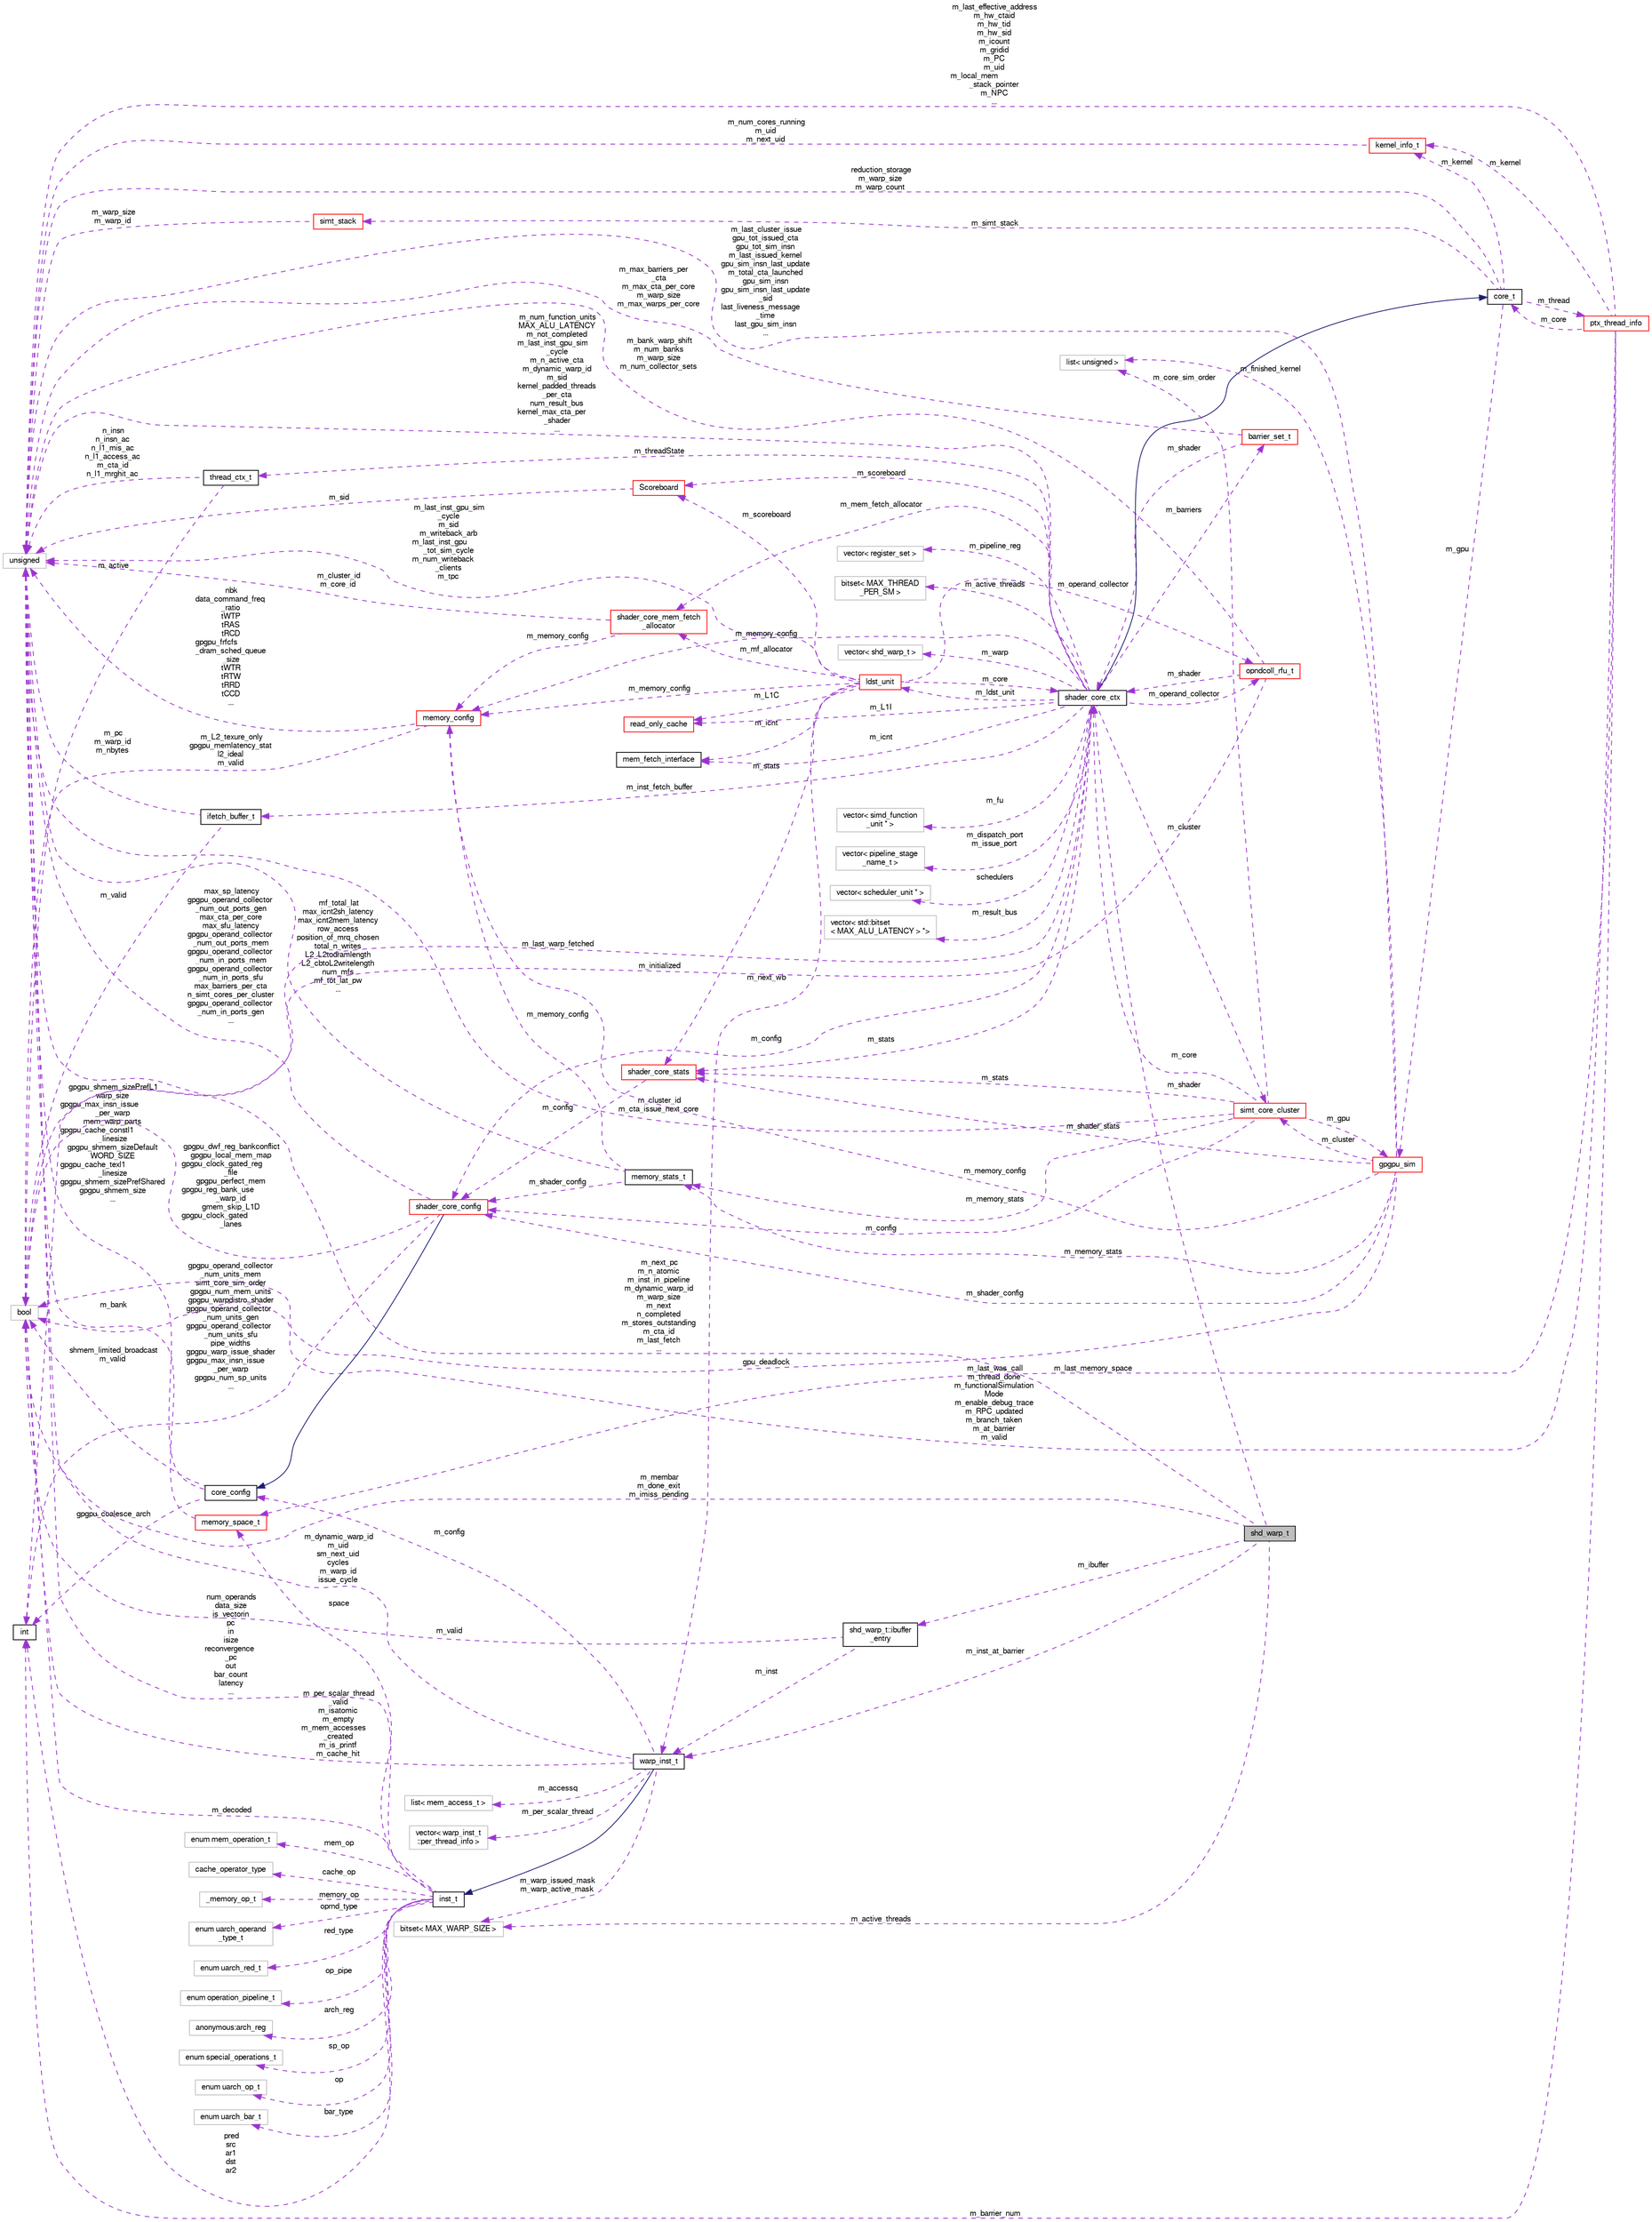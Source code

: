 digraph "shd_warp_t"
{
  bgcolor="transparent";
  edge [fontname="FreeSans",fontsize="10",labelfontname="FreeSans",labelfontsize="10"];
  node [fontname="FreeSans",fontsize="10",shape=record];
  rankdir="LR";
  Node1 [label="shd_warp_t",height=0.2,width=0.4,color="black", fillcolor="grey75", style="filled", fontcolor="black"];
  Node2 -> Node1 [dir="back",color="darkorchid3",fontsize="10",style="dashed",label=" m_ibuffer" ,fontname="FreeSans"];
  Node2 [label="shd_warp_t::ibuffer\l_entry",height=0.2,width=0.4,color="black",URL="$structshd__warp__t_1_1ibuffer__entry.html"];
  Node3 -> Node2 [dir="back",color="darkorchid3",fontsize="10",style="dashed",label=" m_inst" ,fontname="FreeSans"];
  Node3 [label="warp_inst_t",height=0.2,width=0.4,color="black",URL="$classwarp__inst__t.html"];
  Node4 -> Node3 [dir="back",color="midnightblue",fontsize="10",style="solid",fontname="FreeSans"];
  Node4 [label="inst_t",height=0.2,width=0.4,color="black",URL="$classinst__t.html"];
  Node5 -> Node4 [dir="back",color="darkorchid3",fontsize="10",style="dashed",label=" arch_reg" ,fontname="FreeSans"];
  Node5 [label="anonymous:arch_reg",height=0.2,width=0.4,color="grey75"];
  Node6 -> Node4 [dir="back",color="darkorchid3",fontsize="10",style="dashed",label=" sp_op" ,fontname="FreeSans"];
  Node6 [label="enum special_operations_t",height=0.2,width=0.4,color="grey75"];
  Node7 -> Node4 [dir="back",color="darkorchid3",fontsize="10",style="dashed",label=" op" ,fontname="FreeSans"];
  Node7 [label="enum uarch_op_t",height=0.2,width=0.4,color="grey75"];
  Node8 -> Node4 [dir="back",color="darkorchid3",fontsize="10",style="dashed",label=" bar_type" ,fontname="FreeSans"];
  Node8 [label="enum uarch_bar_t",height=0.2,width=0.4,color="grey75"];
  Node9 -> Node4 [dir="back",color="darkorchid3",fontsize="10",style="dashed",label=" mem_op" ,fontname="FreeSans"];
  Node9 [label="enum mem_operation_t",height=0.2,width=0.4,color="grey75"];
  Node10 -> Node4 [dir="back",color="darkorchid3",fontsize="10",style="dashed",label=" cache_op" ,fontname="FreeSans"];
  Node10 [label="cache_operator_type",height=0.2,width=0.4,color="grey75"];
  Node11 -> Node4 [dir="back",color="darkorchid3",fontsize="10",style="dashed",label=" space" ,fontname="FreeSans"];
  Node11 [label="memory_space_t",height=0.2,width=0.4,color="red",URL="$classmemory__space__t.html"];
  Node13 -> Node11 [dir="back",color="darkorchid3",fontsize="10",style="dashed",label=" m_bank" ,fontname="FreeSans"];
  Node13 [label="unsigned",height=0.2,width=0.4,color="grey75"];
  Node14 -> Node4 [dir="back",color="darkorchid3",fontsize="10",style="dashed",label=" pred\nsrc\nar1\ndst\nar2" ,fontname="FreeSans"];
  Node14 [label="int",height=0.2,width=0.4,color="black",URL="$classint.html"];
  Node15 -> Node4 [dir="back",color="darkorchid3",fontsize="10",style="dashed",label=" memory_op" ,fontname="FreeSans"];
  Node15 [label="_memory_op_t",height=0.2,width=0.4,color="grey75"];
  Node16 -> Node4 [dir="back",color="darkorchid3",fontsize="10",style="dashed",label=" m_decoded" ,fontname="FreeSans"];
  Node16 [label="bool",height=0.2,width=0.4,color="grey75"];
  Node17 -> Node4 [dir="back",color="darkorchid3",fontsize="10",style="dashed",label=" oprnd_type" ,fontname="FreeSans"];
  Node17 [label="enum uarch_operand\l_type_t",height=0.2,width=0.4,color="grey75"];
  Node18 -> Node4 [dir="back",color="darkorchid3",fontsize="10",style="dashed",label=" red_type" ,fontname="FreeSans"];
  Node18 [label="enum uarch_red_t",height=0.2,width=0.4,color="grey75"];
  Node13 -> Node4 [dir="back",color="darkorchid3",fontsize="10",style="dashed",label=" num_operands\ndata_size\nis_vectorin\npc\nin\nisize\nreconvergence\l_pc\nout\nbar_count\nlatency\n..." ,fontname="FreeSans"];
  Node19 -> Node4 [dir="back",color="darkorchid3",fontsize="10",style="dashed",label=" op_pipe" ,fontname="FreeSans"];
  Node19 [label="enum operation_pipeline_t",height=0.2,width=0.4,color="grey75"];
  Node20 -> Node3 [dir="back",color="darkorchid3",fontsize="10",style="dashed",label=" m_warp_issued_mask\nm_warp_active_mask" ,fontname="FreeSans"];
  Node20 [label="bitset\< MAX_WARP_SIZE \>",height=0.2,width=0.4,color="grey75"];
  Node21 -> Node3 [dir="back",color="darkorchid3",fontsize="10",style="dashed",label=" m_per_scalar_thread" ,fontname="FreeSans"];
  Node21 [label="vector\< warp_inst_t\l::per_thread_info \>",height=0.2,width=0.4,color="grey75"];
  Node22 -> Node3 [dir="back",color="darkorchid3",fontsize="10",style="dashed",label=" m_accessq" ,fontname="FreeSans"];
  Node22 [label="list\< mem_access_t \>",height=0.2,width=0.4,color="grey75"];
  Node23 -> Node3 [dir="back",color="darkorchid3",fontsize="10",style="dashed",label=" m_config" ,fontname="FreeSans"];
  Node23 [label="core_config",height=0.2,width=0.4,color="black",URL="$structcore__config.html"];
  Node14 -> Node23 [dir="back",color="darkorchid3",fontsize="10",style="dashed",label=" gpgpu_coalesce_arch" ,fontname="FreeSans"];
  Node16 -> Node23 [dir="back",color="darkorchid3",fontsize="10",style="dashed",label=" shmem_limited_broadcast\nm_valid" ,fontname="FreeSans"];
  Node13 -> Node23 [dir="back",color="darkorchid3",fontsize="10",style="dashed",label=" gpgpu_shmem_sizePrefL1\nwarp_size\ngpgpu_max_insn_issue\l_per_warp\nmem_warp_parts\ngpgpu_cache_constl1\l_linesize\ngpgpu_shmem_sizeDefault\nWORD_SIZE\ngpgpu_cache_texl1\l_linesize\ngpgpu_shmem_sizePrefShared\ngpgpu_shmem_size\n..." ,fontname="FreeSans"];
  Node16 -> Node3 [dir="back",color="darkorchid3",fontsize="10",style="dashed",label=" m_per_scalar_thread\l_valid\nm_isatomic\nm_empty\nm_mem_accesses\l_created\nm_is_printf\nm_cache_hit" ,fontname="FreeSans"];
  Node13 -> Node3 [dir="back",color="darkorchid3",fontsize="10",style="dashed",label=" m_dynamic_warp_id\nm_uid\nsm_next_uid\ncycles\nm_warp_id\nissue_cycle" ,fontname="FreeSans"];
  Node16 -> Node2 [dir="back",color="darkorchid3",fontsize="10",style="dashed",label=" m_valid" ,fontname="FreeSans"];
  Node20 -> Node1 [dir="back",color="darkorchid3",fontsize="10",style="dashed",label=" m_active_threads" ,fontname="FreeSans"];
  Node3 -> Node1 [dir="back",color="darkorchid3",fontsize="10",style="dashed",label=" m_inst_at_barrier" ,fontname="FreeSans"];
  Node16 -> Node1 [dir="back",color="darkorchid3",fontsize="10",style="dashed",label=" m_membar\nm_done_exit\nm_imiss_pending" ,fontname="FreeSans"];
  Node24 -> Node1 [dir="back",color="darkorchid3",fontsize="10",style="dashed",label=" m_shader" ,fontname="FreeSans"];
  Node24 [label="shader_core_ctx",height=0.2,width=0.4,color="black",URL="$classshader__core__ctx.html"];
  Node25 -> Node24 [dir="back",color="midnightblue",fontsize="10",style="solid",fontname="FreeSans"];
  Node25 [label="core_t",height=0.2,width=0.4,color="black",URL="$classcore__t.html"];
  Node26 -> Node25 [dir="back",color="darkorchid3",fontsize="10",style="dashed",label=" m_simt_stack" ,fontname="FreeSans"];
  Node26 [label="simt_stack",height=0.2,width=0.4,color="red",URL="$classsimt__stack.html"];
  Node13 -> Node26 [dir="back",color="darkorchid3",fontsize="10",style="dashed",label=" m_warp_size\nm_warp_id" ,fontname="FreeSans"];
  Node28 -> Node25 [dir="back",color="darkorchid3",fontsize="10",style="dashed",label=" m_gpu" ,fontname="FreeSans"];
  Node28 [label="gpgpu_sim",height=0.2,width=0.4,color="red",URL="$classgpgpu__sim.html"];
  Node39 -> Node28 [dir="back",color="darkorchid3",fontsize="10",style="dashed",label=" m_shader_config" ,fontname="FreeSans"];
  Node39 [label="shader_core_config",height=0.2,width=0.4,color="red",URL="$structshader__core__config.html"];
  Node23 -> Node39 [dir="back",color="midnightblue",fontsize="10",style="solid",fontname="FreeSans"];
  Node14 -> Node39 [dir="back",color="darkorchid3",fontsize="10",style="dashed",label=" gpgpu_operand_collector\l_num_units_mem\nsimt_core_sim_order\ngpgpu_num_mem_units\ngpgpu_warpdistro_shader\ngpgpu_operand_collector\l_num_units_gen\ngpgpu_operand_collector\l_num_units_sfu\npipe_widths\ngpgpu_warp_issue_shader\ngpgpu_max_insn_issue\l_per_warp\ngpgpu_num_sp_units\n..." ,fontname="FreeSans"];
  Node16 -> Node39 [dir="back",color="darkorchid3",fontsize="10",style="dashed",label=" gpgpu_dwf_reg_bankconflict\ngpgpu_local_mem_map\ngpgpu_clock_gated_reg\l_file\ngpgpu_perfect_mem\ngpgpu_reg_bank_use\l_warp_id\ngmem_skip_L1D\ngpgpu_clock_gated\l_lanes" ,fontname="FreeSans"];
  Node13 -> Node39 [dir="back",color="darkorchid3",fontsize="10",style="dashed",label=" max_sp_latency\ngpgpu_operand_collector\l_num_out_ports_gen\nmax_cta_per_core\nmax_sfu_latency\ngpgpu_operand_collector\l_num_out_ports_mem\ngpgpu_operand_collector\l_num_in_ports_mem\ngpgpu_operand_collector\l_num_in_ports_sfu\nmax_barriers_per_cta\nn_simt_cores_per_cluster\ngpgpu_operand_collector\l_num_in_ports_gen\n..." ,fontname="FreeSans"];
  Node54 -> Node28 [dir="back",color="darkorchid3",fontsize="10",style="dashed",label=" m_cluster" ,fontname="FreeSans"];
  Node54 [label="simt_core_cluster",height=0.2,width=0.4,color="red",URL="$classsimt__core__cluster.html"];
  Node39 -> Node54 [dir="back",color="darkorchid3",fontsize="10",style="dashed",label=" m_config" ,fontname="FreeSans"];
  Node55 -> Node54 [dir="back",color="darkorchid3",fontsize="10",style="dashed",label=" m_stats" ,fontname="FreeSans"];
  Node55 [label="shader_core_stats",height=0.2,width=0.4,color="red",URL="$classshader__core__stats.html"];
  Node39 -> Node55 [dir="back",color="darkorchid3",fontsize="10",style="dashed",label=" m_config" ,fontname="FreeSans"];
  Node65 -> Node54 [dir="back",color="darkorchid3",fontsize="10",style="dashed",label=" m_memory_stats" ,fontname="FreeSans"];
  Node65 [label="memory_stats_t",height=0.2,width=0.4,color="black",URL="$classmemory__stats__t.html"];
  Node39 -> Node65 [dir="back",color="darkorchid3",fontsize="10",style="dashed",label=" m_shader_config" ,fontname="FreeSans"];
  Node66 -> Node65 [dir="back",color="darkorchid3",fontsize="10",style="dashed",label=" m_memory_config" ,fontname="FreeSans"];
  Node66 [label="memory_config",height=0.2,width=0.4,color="red",URL="$structmemory__config.html"];
  Node16 -> Node66 [dir="back",color="darkorchid3",fontsize="10",style="dashed",label=" m_L2_texure_only\ngpgpu_memlatency_stat\nl2_ideal\nm_valid" ,fontname="FreeSans"];
  Node13 -> Node66 [dir="back",color="darkorchid3",fontsize="10",style="dashed",label=" nbk\ndata_command_freq\l_ratio\ntWTP\ntRAS\ntRCD\ngpgpu_frfcfs\l_dram_sched_queue\l_size\ntWTR\ntRTW\ntRRD\ntCCD\n..." ,fontname="FreeSans"];
  Node13 -> Node65 [dir="back",color="darkorchid3",fontsize="10",style="dashed",label=" mf_total_lat\nmax_icnt2sh_latency\nmax_icnt2mem_latency\nrow_access\nposition_of_mrq_chosen\ntotal_n_writes\nL2_L2todramlength\nL2_cbtoL2writelength\nnum_mfs\nmf_tot_lat_pw\n..." ,fontname="FreeSans"];
  Node71 -> Node54 [dir="back",color="darkorchid3",fontsize="10",style="dashed",label=" m_core_sim_order" ,fontname="FreeSans"];
  Node71 [label="list\< unsigned \>",height=0.2,width=0.4,color="grey75"];
  Node28 -> Node54 [dir="back",color="darkorchid3",fontsize="10",style="dashed",label=" m_gpu" ,fontname="FreeSans"];
  Node24 -> Node54 [dir="back",color="darkorchid3",fontsize="10",style="dashed",label=" m_core" ,fontname="FreeSans"];
  Node13 -> Node54 [dir="back",color="darkorchid3",fontsize="10",style="dashed",label=" m_cluster_id\nm_cta_issue_next_core" ,fontname="FreeSans"];
  Node55 -> Node28 [dir="back",color="darkorchid3",fontsize="10",style="dashed",label=" m_shader_stats" ,fontname="FreeSans"];
  Node66 -> Node28 [dir="back",color="darkorchid3",fontsize="10",style="dashed",label=" m_memory_config" ,fontname="FreeSans"];
  Node65 -> Node28 [dir="back",color="darkorchid3",fontsize="10",style="dashed",label=" m_memory_stats" ,fontname="FreeSans"];
  Node16 -> Node28 [dir="back",color="darkorchid3",fontsize="10",style="dashed",label=" gpu_deadlock" ,fontname="FreeSans"];
  Node71 -> Node28 [dir="back",color="darkorchid3",fontsize="10",style="dashed",label=" m_finished_kernel" ,fontname="FreeSans"];
  Node13 -> Node28 [dir="back",color="darkorchid3",fontsize="10",style="dashed",label=" m_last_cluster_issue\ngpu_tot_issued_cta\ngpu_tot_sim_insn\nm_last_issued_kernel\ngpu_sim_insn_last_update\nm_total_cta_launched\ngpu_sim_insn\ngpu_sim_insn_last_update\l_sid\nlast_liveness_message\l_time\nlast_gpu_sim_insn\n..." ,fontname="FreeSans"];
  Node13 -> Node25 [dir="back",color="darkorchid3",fontsize="10",style="dashed",label=" reduction_storage\nm_warp_size\nm_warp_count" ,fontname="FreeSans"];
  Node196 -> Node25 [dir="back",color="darkorchid3",fontsize="10",style="dashed",label=" m_thread" ,fontname="FreeSans"];
  Node196 [label="ptx_thread_info",height=0.2,width=0.4,color="red",URL="$classptx__thread__info.html"];
  Node25 -> Node196 [dir="back",color="darkorchid3",fontsize="10",style="dashed",label=" m_core" ,fontname="FreeSans"];
  Node11 -> Node196 [dir="back",color="darkorchid3",fontsize="10",style="dashed",label=" m_last_memory_space" ,fontname="FreeSans"];
  Node14 -> Node196 [dir="back",color="darkorchid3",fontsize="10",style="dashed",label=" m_barrier_num" ,fontname="FreeSans"];
  Node16 -> Node196 [dir="back",color="darkorchid3",fontsize="10",style="dashed",label=" m_last_was_call\nm_thread_done\nm_functionalSimulation\lMode\nm_enable_debug_trace\nm_RPC_updated\nm_branch_taken\nm_at_barrier\nm_valid" ,fontname="FreeSans"];
  Node13 -> Node196 [dir="back",color="darkorchid3",fontsize="10",style="dashed",label=" m_last_effective_address\nm_hw_ctaid\nm_hw_tid\nm_hw_sid\nm_icount\nm_gridid\nm_PC\nm_uid\nm_local_mem\l_stack_pointer\nm_NPC\n..." ,fontname="FreeSans"];
  Node236 -> Node196 [dir="back",color="darkorchid3",fontsize="10",style="dashed",label=" m_kernel" ,fontname="FreeSans"];
  Node236 [label="kernel_info_t",height=0.2,width=0.4,color="red",URL="$classkernel__info__t.html"];
  Node13 -> Node236 [dir="back",color="darkorchid3",fontsize="10",style="dashed",label=" m_num_cores_running\nm_uid\nm_next_uid" ,fontname="FreeSans"];
  Node236 -> Node25 [dir="back",color="darkorchid3",fontsize="10",style="dashed",label=" m_kernel" ,fontname="FreeSans"];
  Node54 -> Node24 [dir="back",color="darkorchid3",fontsize="10",style="dashed",label=" m_cluster" ,fontname="FreeSans"];
  Node39 -> Node24 [dir="back",color="darkorchid3",fontsize="10",style="dashed",label=" m_config" ,fontname="FreeSans"];
  Node242 -> Node24 [dir="back",color="darkorchid3",fontsize="10",style="dashed",label=" m_inst_fetch_buffer" ,fontname="FreeSans"];
  Node242 [label="ifetch_buffer_t",height=0.2,width=0.4,color="black",URL="$structifetch__buffer__t.html"];
  Node16 -> Node242 [dir="back",color="darkorchid3",fontsize="10",style="dashed",label=" m_valid" ,fontname="FreeSans"];
  Node13 -> Node242 [dir="back",color="darkorchid3",fontsize="10",style="dashed",label=" m_pc\nm_warp_id\nm_nbytes" ,fontname="FreeSans"];
  Node243 -> Node24 [dir="back",color="darkorchid3",fontsize="10",style="dashed",label=" m_warp" ,fontname="FreeSans"];
  Node243 [label="vector\< shd_warp_t \>",height=0.2,width=0.4,color="grey75"];
  Node104 -> Node24 [dir="back",color="darkorchid3",fontsize="10",style="dashed",label=" m_icnt" ,fontname="FreeSans"];
  Node104 [label="mem_fetch_interface",height=0.2,width=0.4,color="black",URL="$classmem__fetch__interface.html"];
  Node55 -> Node24 [dir="back",color="darkorchid3",fontsize="10",style="dashed",label=" m_stats" ,fontname="FreeSans"];
  Node66 -> Node24 [dir="back",color="darkorchid3",fontsize="10",style="dashed",label=" m_memory_config" ,fontname="FreeSans"];
  Node244 -> Node24 [dir="back",color="darkorchid3",fontsize="10",style="dashed",label=" m_scoreboard" ,fontname="FreeSans"];
  Node244 [label="Scoreboard",height=0.2,width=0.4,color="red",URL="$classScoreboard.html"];
  Node13 -> Node244 [dir="back",color="darkorchid3",fontsize="10",style="dashed",label=" m_sid" ,fontname="FreeSans"];
  Node246 -> Node24 [dir="back",color="darkorchid3",fontsize="10",style="dashed",label=" m_fu" ,fontname="FreeSans"];
  Node246 [label="vector\< simd_function\l_unit * \>",height=0.2,width=0.4,color="grey75"];
  Node247 -> Node24 [dir="back",color="darkorchid3",fontsize="10",style="dashed",label=" m_dispatch_port\nm_issue_port" ,fontname="FreeSans"];
  Node247 [label="vector\< pipeline_stage\l_name_t \>",height=0.2,width=0.4,color="grey75"];
  Node14 -> Node24 [dir="back",color="darkorchid3",fontsize="10",style="dashed",label=" m_last_warp_fetched" ,fontname="FreeSans"];
  Node248 -> Node24 [dir="back",color="darkorchid3",fontsize="10",style="dashed",label=" m_L1I" ,fontname="FreeSans"];
  Node248 [label="read_only_cache",height=0.2,width=0.4,color="red",URL="$classread__only__cache.html",tooltip="Read only cache. "];
  Node249 -> Node24 [dir="back",color="darkorchid3",fontsize="10",style="dashed",label=" m_ldst_unit" ,fontname="FreeSans"];
  Node249 [label="ldst_unit",height=0.2,width=0.4,color="red",URL="$classldst__unit.html"];
  Node55 -> Node249 [dir="back",color="darkorchid3",fontsize="10",style="dashed",label=" m_stats" ,fontname="FreeSans"];
  Node3 -> Node249 [dir="back",color="darkorchid3",fontsize="10",style="dashed",label=" m_next_wb" ,fontname="FreeSans"];
  Node104 -> Node249 [dir="back",color="darkorchid3",fontsize="10",style="dashed",label=" m_icnt" ,fontname="FreeSans"];
  Node66 -> Node249 [dir="back",color="darkorchid3",fontsize="10",style="dashed",label=" m_memory_config" ,fontname="FreeSans"];
  Node244 -> Node249 [dir="back",color="darkorchid3",fontsize="10",style="dashed",label=" m_scoreboard" ,fontname="FreeSans"];
  Node248 -> Node249 [dir="back",color="darkorchid3",fontsize="10",style="dashed",label=" m_L1C" ,fontname="FreeSans"];
  Node264 -> Node249 [dir="back",color="darkorchid3",fontsize="10",style="dashed",label=" m_mf_allocator" ,fontname="FreeSans"];
  Node264 [label="shader_core_mem_fetch\l_allocator",height=0.2,width=0.4,color="red",URL="$classshader__core__mem__fetch__allocator.html"];
  Node66 -> Node264 [dir="back",color="darkorchid3",fontsize="10",style="dashed",label=" m_memory_config" ,fontname="FreeSans"];
  Node13 -> Node264 [dir="back",color="darkorchid3",fontsize="10",style="dashed",label=" m_cluster_id\nm_core_id" ,fontname="FreeSans"];
  Node265 -> Node249 [dir="back",color="darkorchid3",fontsize="10",style="dashed",label=" m_operand_collector" ,fontname="FreeSans"];
  Node265 [label="opndcoll_rfu_t",height=0.2,width=0.4,color="red",URL="$classopndcoll__rfu__t.html"];
  Node16 -> Node265 [dir="back",color="darkorchid3",fontsize="10",style="dashed",label=" m_initialized" ,fontname="FreeSans"];
  Node24 -> Node265 [dir="back",color="darkorchid3",fontsize="10",style="dashed",label=" m_shader" ,fontname="FreeSans"];
  Node13 -> Node265 [dir="back",color="darkorchid3",fontsize="10",style="dashed",label=" m_bank_warp_shift\nm_num_banks\nm_warp_size\nm_num_collector_sets" ,fontname="FreeSans"];
  Node24 -> Node249 [dir="back",color="darkorchid3",fontsize="10",style="dashed",label=" m_core" ,fontname="FreeSans"];
  Node13 -> Node249 [dir="back",color="darkorchid3",fontsize="10",style="dashed",label=" m_last_inst_gpu_sim\l_cycle\nm_sid\nm_writeback_arb\nm_last_inst_gpu\l_tot_sim_cycle\nm_num_writeback\l_clients\nm_tpc" ,fontname="FreeSans"];
  Node278 -> Node24 [dir="back",color="darkorchid3",fontsize="10",style="dashed",label=" schedulers" ,fontname="FreeSans"];
  Node278 [label="vector\< scheduler_unit * \>",height=0.2,width=0.4,color="grey75"];
  Node264 -> Node24 [dir="back",color="darkorchid3",fontsize="10",style="dashed",label=" m_mem_fetch_allocator" ,fontname="FreeSans"];
  Node279 -> Node24 [dir="back",color="darkorchid3",fontsize="10",style="dashed",label=" m_result_bus" ,fontname="FreeSans"];
  Node279 [label="vector\< std::bitset\l\< MAX_ALU_LATENCY \> *\>",height=0.2,width=0.4,color="grey75"];
  Node265 -> Node24 [dir="back",color="darkorchid3",fontsize="10",style="dashed",label=" m_operand_collector" ,fontname="FreeSans"];
  Node280 -> Node24 [dir="back",color="darkorchid3",fontsize="10",style="dashed",label=" m_threadState" ,fontname="FreeSans"];
  Node280 [label="thread_ctx_t",height=0.2,width=0.4,color="black",URL="$classthread__ctx__t.html"];
  Node16 -> Node280 [dir="back",color="darkorchid3",fontsize="10",style="dashed",label=" m_active" ,fontname="FreeSans"];
  Node13 -> Node280 [dir="back",color="darkorchid3",fontsize="10",style="dashed",label=" n_insn\nn_insn_ac\nn_l1_mis_ac\nn_l1_access_ac\nm_cta_id\nn_l1_mrghit_ac" ,fontname="FreeSans"];
  Node281 -> Node24 [dir="back",color="darkorchid3",fontsize="10",style="dashed",label=" m_pipeline_reg" ,fontname="FreeSans"];
  Node281 [label="vector\< register_set \>",height=0.2,width=0.4,color="grey75"];
  Node282 -> Node24 [dir="back",color="darkorchid3",fontsize="10",style="dashed",label=" m_barriers" ,fontname="FreeSans"];
  Node282 [label="barrier_set_t",height=0.2,width=0.4,color="red",URL="$classbarrier__set__t.html"];
  Node24 -> Node282 [dir="back",color="darkorchid3",fontsize="10",style="dashed",label=" m_shader" ,fontname="FreeSans"];
  Node13 -> Node282 [dir="back",color="darkorchid3",fontsize="10",style="dashed",label=" m_max_barriers_per\l_cta\nm_max_cta_per_core\nm_warp_size\nm_max_warps_per_core" ,fontname="FreeSans"];
  Node13 -> Node24 [dir="back",color="darkorchid3",fontsize="10",style="dashed",label=" m_num_function_units\nMAX_ALU_LATENCY\nm_not_completed\nm_last_inst_gpu_sim\l_cycle\nm_n_active_cta\nm_dynamic_warp_id\nm_sid\nkernel_padded_threads\l_per_cta\nnum_result_bus\nkernel_max_cta_per\l_shader\n..." ,fontname="FreeSans"];
  Node285 -> Node24 [dir="back",color="darkorchid3",fontsize="10",style="dashed",label=" m_active_threads" ,fontname="FreeSans"];
  Node285 [label="bitset\< MAX_THREAD\l_PER_SM \>",height=0.2,width=0.4,color="grey75"];
  Node13 -> Node1 [dir="back",color="darkorchid3",fontsize="10",style="dashed",label=" m_next_pc\nm_n_atomic\nm_inst_in_pipeline\nm_dynamic_warp_id\nm_warp_size\nm_next\nn_completed\nm_stores_outstanding\nm_cta_id\nm_last_fetch\n..." ,fontname="FreeSans"];
}
